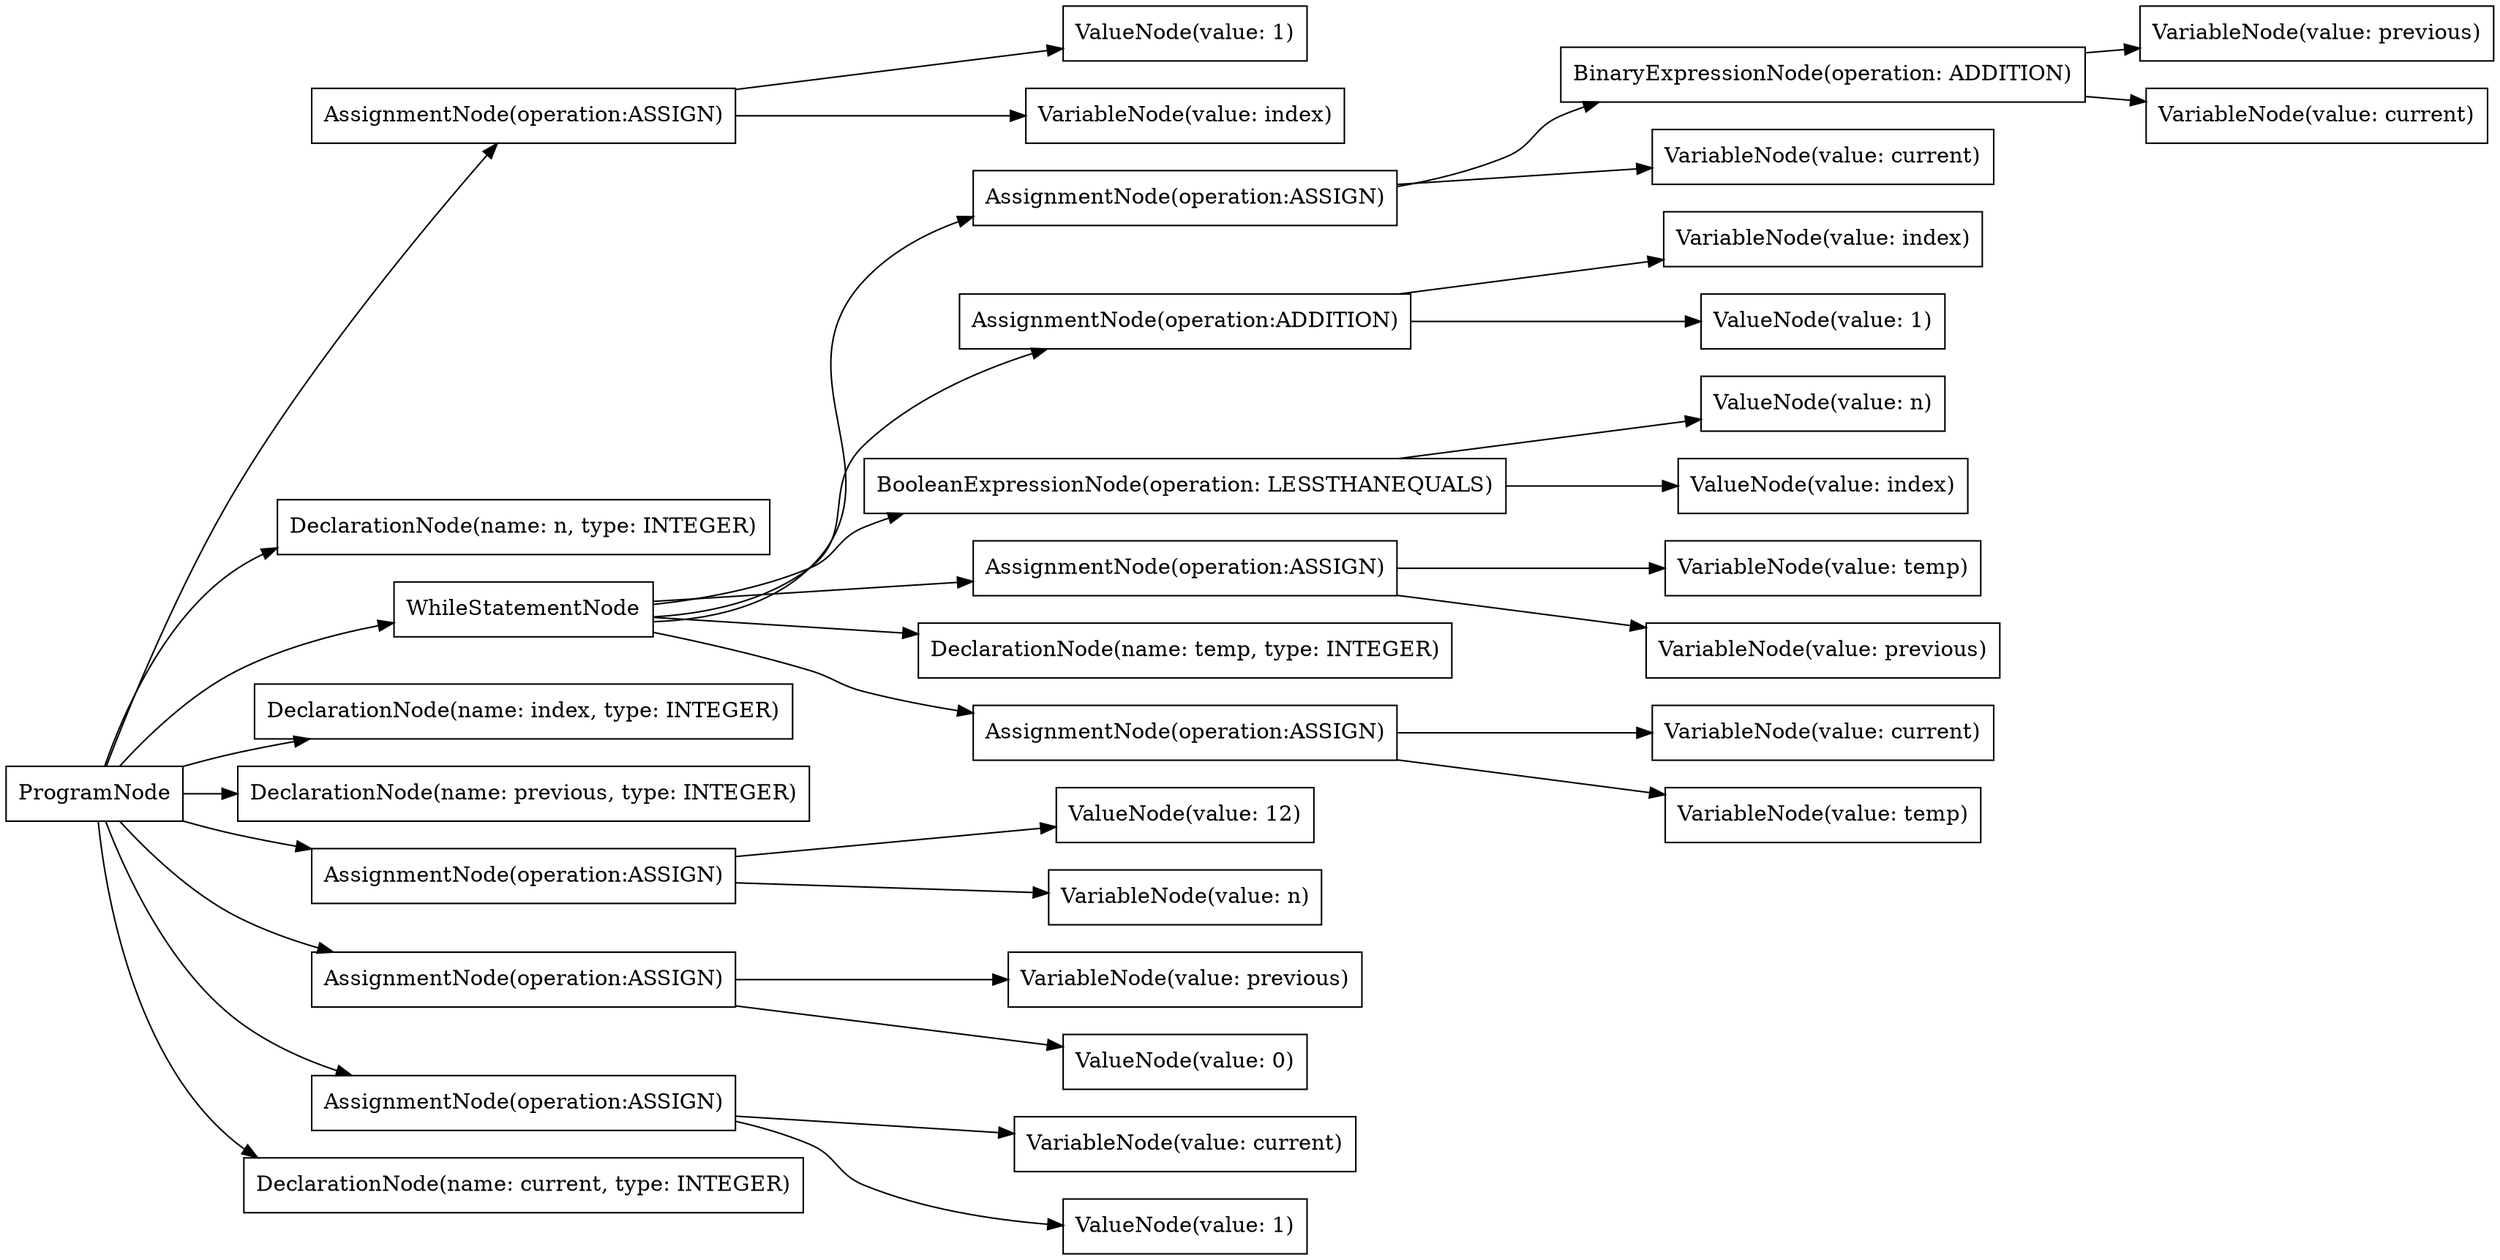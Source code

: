digraph G {
rankdir=LR
"a782045f-8ade-422a-84f0-91fb2b377057" [label="VariableNode(value: previous)" shape="box"];
"9d80afb1-e9e6-451f-a756-a2f2968d3a22" [label="ValueNode(value: 12)" shape="box"];
"8976d468-3d97-4fe8-bac7-e51e415173aa" [label="VariableNode(value: temp)" shape="box"];
"989fcb48-b2a4-4258-a88a-957f0da41b7d" [label="VariableNode(value: index)" shape="box"];
"9b0aa776-e1fa-4725-b753-873c97c15bc4" [label="AssignmentNode(operation:ASSIGN)" shape="box"];
"7ec26122-079c-4a84-bb9c-f1de2d9466e4" [label="VariableNode(value: current)" shape="box"];
"deb787a3-f2da-41b5-8ac9-28fb5d43b041" [label="BinaryExpressionNode(operation: ADDITION)" shape="box"];
"af267fc0-f258-414d-ae7b-e390f4560203" [label="DeclarationNode(name: n, type: INTEGER)" shape="box"];
"7dc3403e-1b59-441c-bfde-d8d450ae8e51" [label="WhileStatementNode" shape="box"];
"9f2d1028-1aaf-4382-94a4-e57ca9ff44c0" [label="DeclarationNode(name: index, type: INTEGER)" shape="box"];
"deac5ea1-f1db-4ada-8c47-d6ff182c400a" [label="DeclarationNode(name: previous, type: INTEGER)" shape="box"];
"5f191c44-ed5b-49bc-b8f3-d53be9e7fd01" [label="VariableNode(value: previous)" shape="box"];
"b34c7212-17ca-4337-bf73-ef418fd881dd" [label="AssignmentNode(operation:ASSIGN)" shape="box"];
"41b85629-b1bd-4b4b-aab6-442b084e926d" [label="AssignmentNode(operation:ASSIGN)" shape="box"];
"cf2aa847-4797-4619-a8de-b63b69fa23a6" [label="AssignmentNode(operation:ADDITION)" shape="box"];
"37e3d938-c433-45c4-90f5-4d5fede14fbc" [label="AssignmentNode(operation:ASSIGN)" shape="box"];
"4d382f9c-377a-41f3-a895-77bbe71dd802" [label="ValueNode(value: 1)" shape="box"];
"cf7e003a-d177-4484-a8b8-c8d8e013e498" [label="ValueNode(value: 1)" shape="box"];
"1303f158-e938-4c2f-aec5-c8e739f0d303" [label="VariableNode(value: current)" shape="box"];
"eea2bed4-6ee4-4328-9a10-15e11c6d2239" [label="ProgramNode" shape="box"];
"5de5f4fe-2865-486e-a3a5-67e813aa1f97" [label="BooleanExpressionNode(operation: LESSTHANEQUALS)" shape="box"];
"5a0e3dab-d669-4fcb-978b-033d4c994ec0" [label="AssignmentNode(operation:ASSIGN)" shape="box"];
"633334d5-5ae0-4cc9-b192-96011665c0d1" [label="ValueNode(value: n)" shape="box"];
"35f7bc92-029a-41aa-a35a-845d0c7eb185" [label="AssignmentNode(operation:ASSIGN)" shape="box"];
"9664b419-d7fc-4084-b02a-edd58a908a46" [label="VariableNode(value: current)" shape="box"];
"458ebe1b-c84f-4107-9ecc-91ac93732c3c" [label="ValueNode(value: 1)" shape="box"];
"c1e67bfa-8c0e-4054-8643-24a624443194" [label="VariableNode(value: n)" shape="box"];
"e77bacca-dc97-4f02-9714-642478c61e25" [label="VariableNode(value: current)" shape="box"];
"704025a3-7d8e-4f21-9a0e-356e48f89a2d" [label="ValueNode(value: index)" shape="box"];
"d44343cf-8d1b-486a-b995-dbbe5127bdc8" [label="VariableNode(value: previous)" shape="box"];
"017b7ae7-3d3e-4eb1-949f-aa1f0f23974a" [label="ValueNode(value: 0)" shape="box"];
"d3c34f67-fa2a-4b98-983b-41da2cc3d98f" [label="DeclarationNode(name: current, type: INTEGER)" shape="box"];
"1981b534-12c6-4e62-9f8e-37e8bdda66d1" [label="VariableNode(value: index)" shape="box"];
"cb898b26-d241-4b2f-bf59-34af32b1d7fa" [label="DeclarationNode(name: temp, type: INTEGER)" shape="box"];
"3b176ae3-114b-4e5b-a9d5-4e71f2beacc3" [label="AssignmentNode(operation:ASSIGN)" shape="box"];
"c03fd829-8f87-49ee-bd1e-b95db3862407" [label="VariableNode(value: temp)" shape="box"];
"eea2bed4-6ee4-4328-9a10-15e11c6d2239" -> "af267fc0-f258-414d-ae7b-e390f4560203";
"eea2bed4-6ee4-4328-9a10-15e11c6d2239" -> "deac5ea1-f1db-4ada-8c47-d6ff182c400a";
"eea2bed4-6ee4-4328-9a10-15e11c6d2239" -> "d3c34f67-fa2a-4b98-983b-41da2cc3d98f";
"eea2bed4-6ee4-4328-9a10-15e11c6d2239" -> "9f2d1028-1aaf-4382-94a4-e57ca9ff44c0";
"eea2bed4-6ee4-4328-9a10-15e11c6d2239" -> "41b85629-b1bd-4b4b-aab6-442b084e926d";
"41b85629-b1bd-4b4b-aab6-442b084e926d" -> "c1e67bfa-8c0e-4054-8643-24a624443194";
"41b85629-b1bd-4b4b-aab6-442b084e926d" -> "9d80afb1-e9e6-451f-a756-a2f2968d3a22";
"eea2bed4-6ee4-4328-9a10-15e11c6d2239" -> "37e3d938-c433-45c4-90f5-4d5fede14fbc";
"37e3d938-c433-45c4-90f5-4d5fede14fbc" -> "5f191c44-ed5b-49bc-b8f3-d53be9e7fd01";
"37e3d938-c433-45c4-90f5-4d5fede14fbc" -> "017b7ae7-3d3e-4eb1-949f-aa1f0f23974a";
"eea2bed4-6ee4-4328-9a10-15e11c6d2239" -> "5a0e3dab-d669-4fcb-978b-033d4c994ec0";
"5a0e3dab-d669-4fcb-978b-033d4c994ec0" -> "9664b419-d7fc-4084-b02a-edd58a908a46";
"5a0e3dab-d669-4fcb-978b-033d4c994ec0" -> "458ebe1b-c84f-4107-9ecc-91ac93732c3c";
"eea2bed4-6ee4-4328-9a10-15e11c6d2239" -> "9b0aa776-e1fa-4725-b753-873c97c15bc4";
"9b0aa776-e1fa-4725-b753-873c97c15bc4" -> "1981b534-12c6-4e62-9f8e-37e8bdda66d1";
"9b0aa776-e1fa-4725-b753-873c97c15bc4" -> "4d382f9c-377a-41f3-a895-77bbe71dd802";
"eea2bed4-6ee4-4328-9a10-15e11c6d2239" -> "7dc3403e-1b59-441c-bfde-d8d450ae8e51";
"7dc3403e-1b59-441c-bfde-d8d450ae8e51" -> "5de5f4fe-2865-486e-a3a5-67e813aa1f97";
"5de5f4fe-2865-486e-a3a5-67e813aa1f97" -> "704025a3-7d8e-4f21-9a0e-356e48f89a2d";
"5de5f4fe-2865-486e-a3a5-67e813aa1f97" -> "633334d5-5ae0-4cc9-b192-96011665c0d1";
"7dc3403e-1b59-441c-bfde-d8d450ae8e51" -> "cb898b26-d241-4b2f-bf59-34af32b1d7fa";
"7dc3403e-1b59-441c-bfde-d8d450ae8e51" -> "3b176ae3-114b-4e5b-a9d5-4e71f2beacc3";
"3b176ae3-114b-4e5b-a9d5-4e71f2beacc3" -> "c03fd829-8f87-49ee-bd1e-b95db3862407";
"3b176ae3-114b-4e5b-a9d5-4e71f2beacc3" -> "1303f158-e938-4c2f-aec5-c8e739f0d303";
"7dc3403e-1b59-441c-bfde-d8d450ae8e51" -> "b34c7212-17ca-4337-bf73-ef418fd881dd";
"b34c7212-17ca-4337-bf73-ef418fd881dd" -> "e77bacca-dc97-4f02-9714-642478c61e25";
"b34c7212-17ca-4337-bf73-ef418fd881dd" -> "deb787a3-f2da-41b5-8ac9-28fb5d43b041";
"deb787a3-f2da-41b5-8ac9-28fb5d43b041" -> "7ec26122-079c-4a84-bb9c-f1de2d9466e4";
"deb787a3-f2da-41b5-8ac9-28fb5d43b041" -> "a782045f-8ade-422a-84f0-91fb2b377057";
"7dc3403e-1b59-441c-bfde-d8d450ae8e51" -> "35f7bc92-029a-41aa-a35a-845d0c7eb185";
"35f7bc92-029a-41aa-a35a-845d0c7eb185" -> "d44343cf-8d1b-486a-b995-dbbe5127bdc8";
"35f7bc92-029a-41aa-a35a-845d0c7eb185" -> "8976d468-3d97-4fe8-bac7-e51e415173aa";
"7dc3403e-1b59-441c-bfde-d8d450ae8e51" -> "cf2aa847-4797-4619-a8de-b63b69fa23a6";
"cf2aa847-4797-4619-a8de-b63b69fa23a6" -> "989fcb48-b2a4-4258-a88a-957f0da41b7d";
"cf2aa847-4797-4619-a8de-b63b69fa23a6" -> "cf7e003a-d177-4484-a8b8-c8d8e013e498";
}
